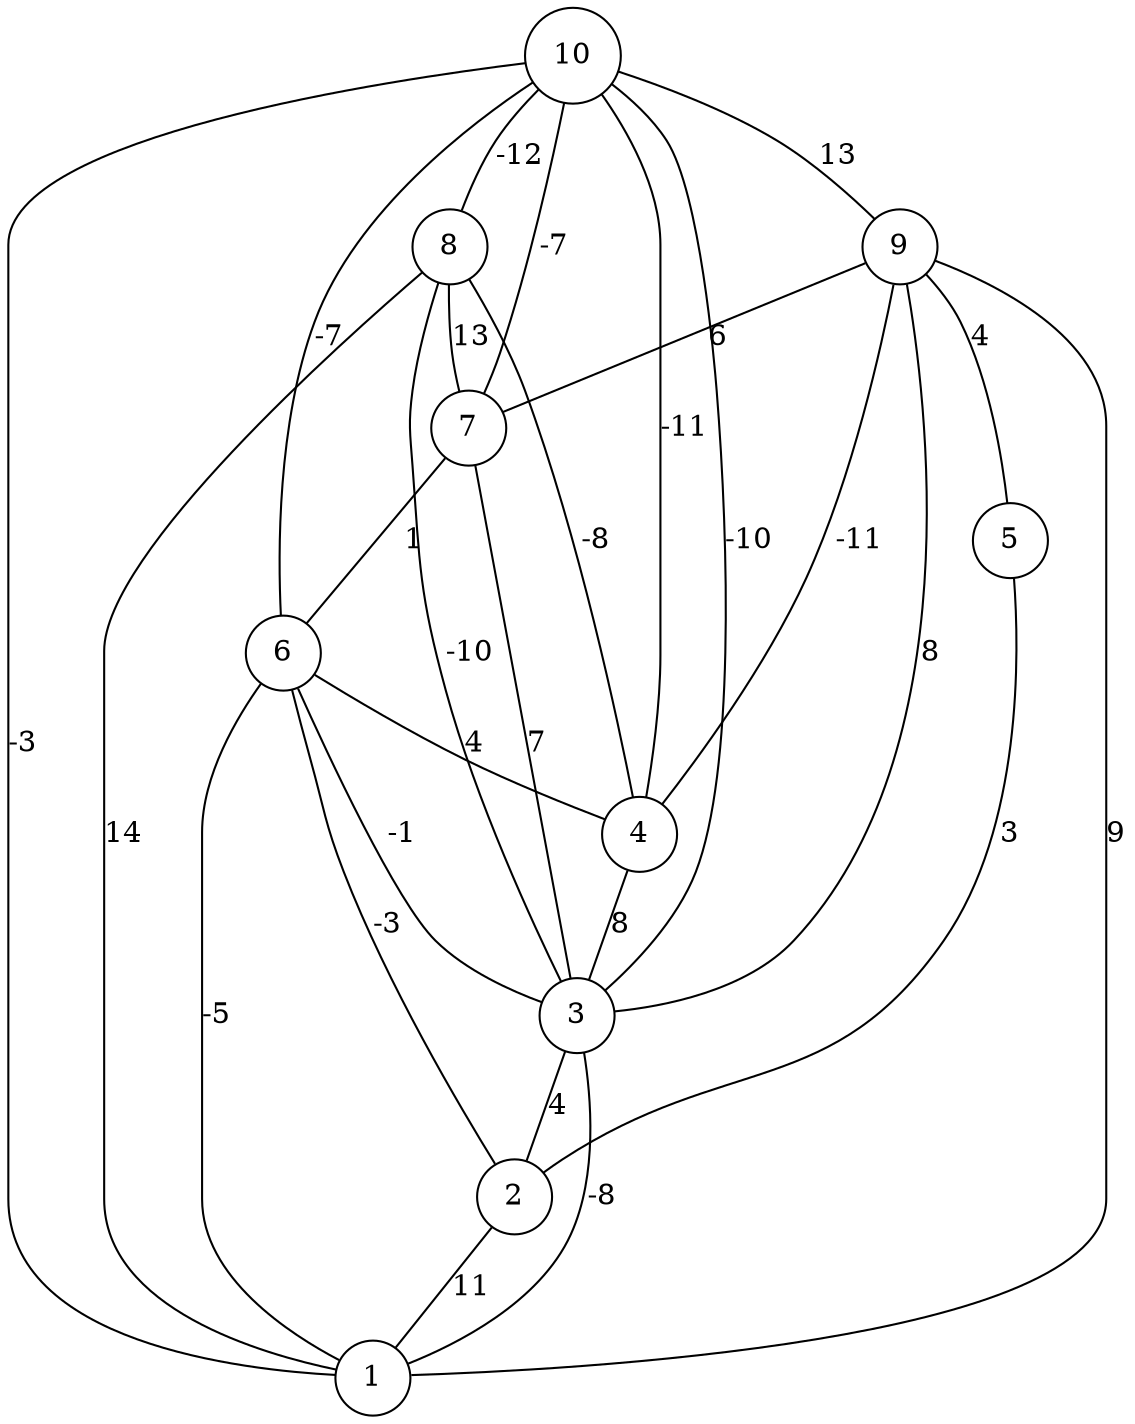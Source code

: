 graph { 
	 fontname="Helvetica,Arial,sans-serif" 
	 node [shape = circle]; 
	 10 -- 1 [label = "-3"];
	 10 -- 3 [label = "-10"];
	 10 -- 4 [label = "-11"];
	 10 -- 6 [label = "-7"];
	 10 -- 7 [label = "-7"];
	 10 -- 8 [label = "-12"];
	 10 -- 9 [label = "13"];
	 9 -- 1 [label = "9"];
	 9 -- 3 [label = "8"];
	 9 -- 4 [label = "-11"];
	 9 -- 5 [label = "4"];
	 9 -- 7 [label = "6"];
	 8 -- 1 [label = "14"];
	 8 -- 3 [label = "-10"];
	 8 -- 4 [label = "-8"];
	 8 -- 7 [label = "13"];
	 7 -- 3 [label = "7"];
	 7 -- 6 [label = "1"];
	 6 -- 1 [label = "-5"];
	 6 -- 2 [label = "-3"];
	 6 -- 3 [label = "-1"];
	 6 -- 4 [label = "4"];
	 5 -- 2 [label = "3"];
	 4 -- 3 [label = "8"];
	 3 -- 1 [label = "-8"];
	 3 -- 2 [label = "4"];
	 2 -- 1 [label = "11"];
	 1;
	 2;
	 3;
	 4;
	 5;
	 6;
	 7;
	 8;
	 9;
	 10;
}
